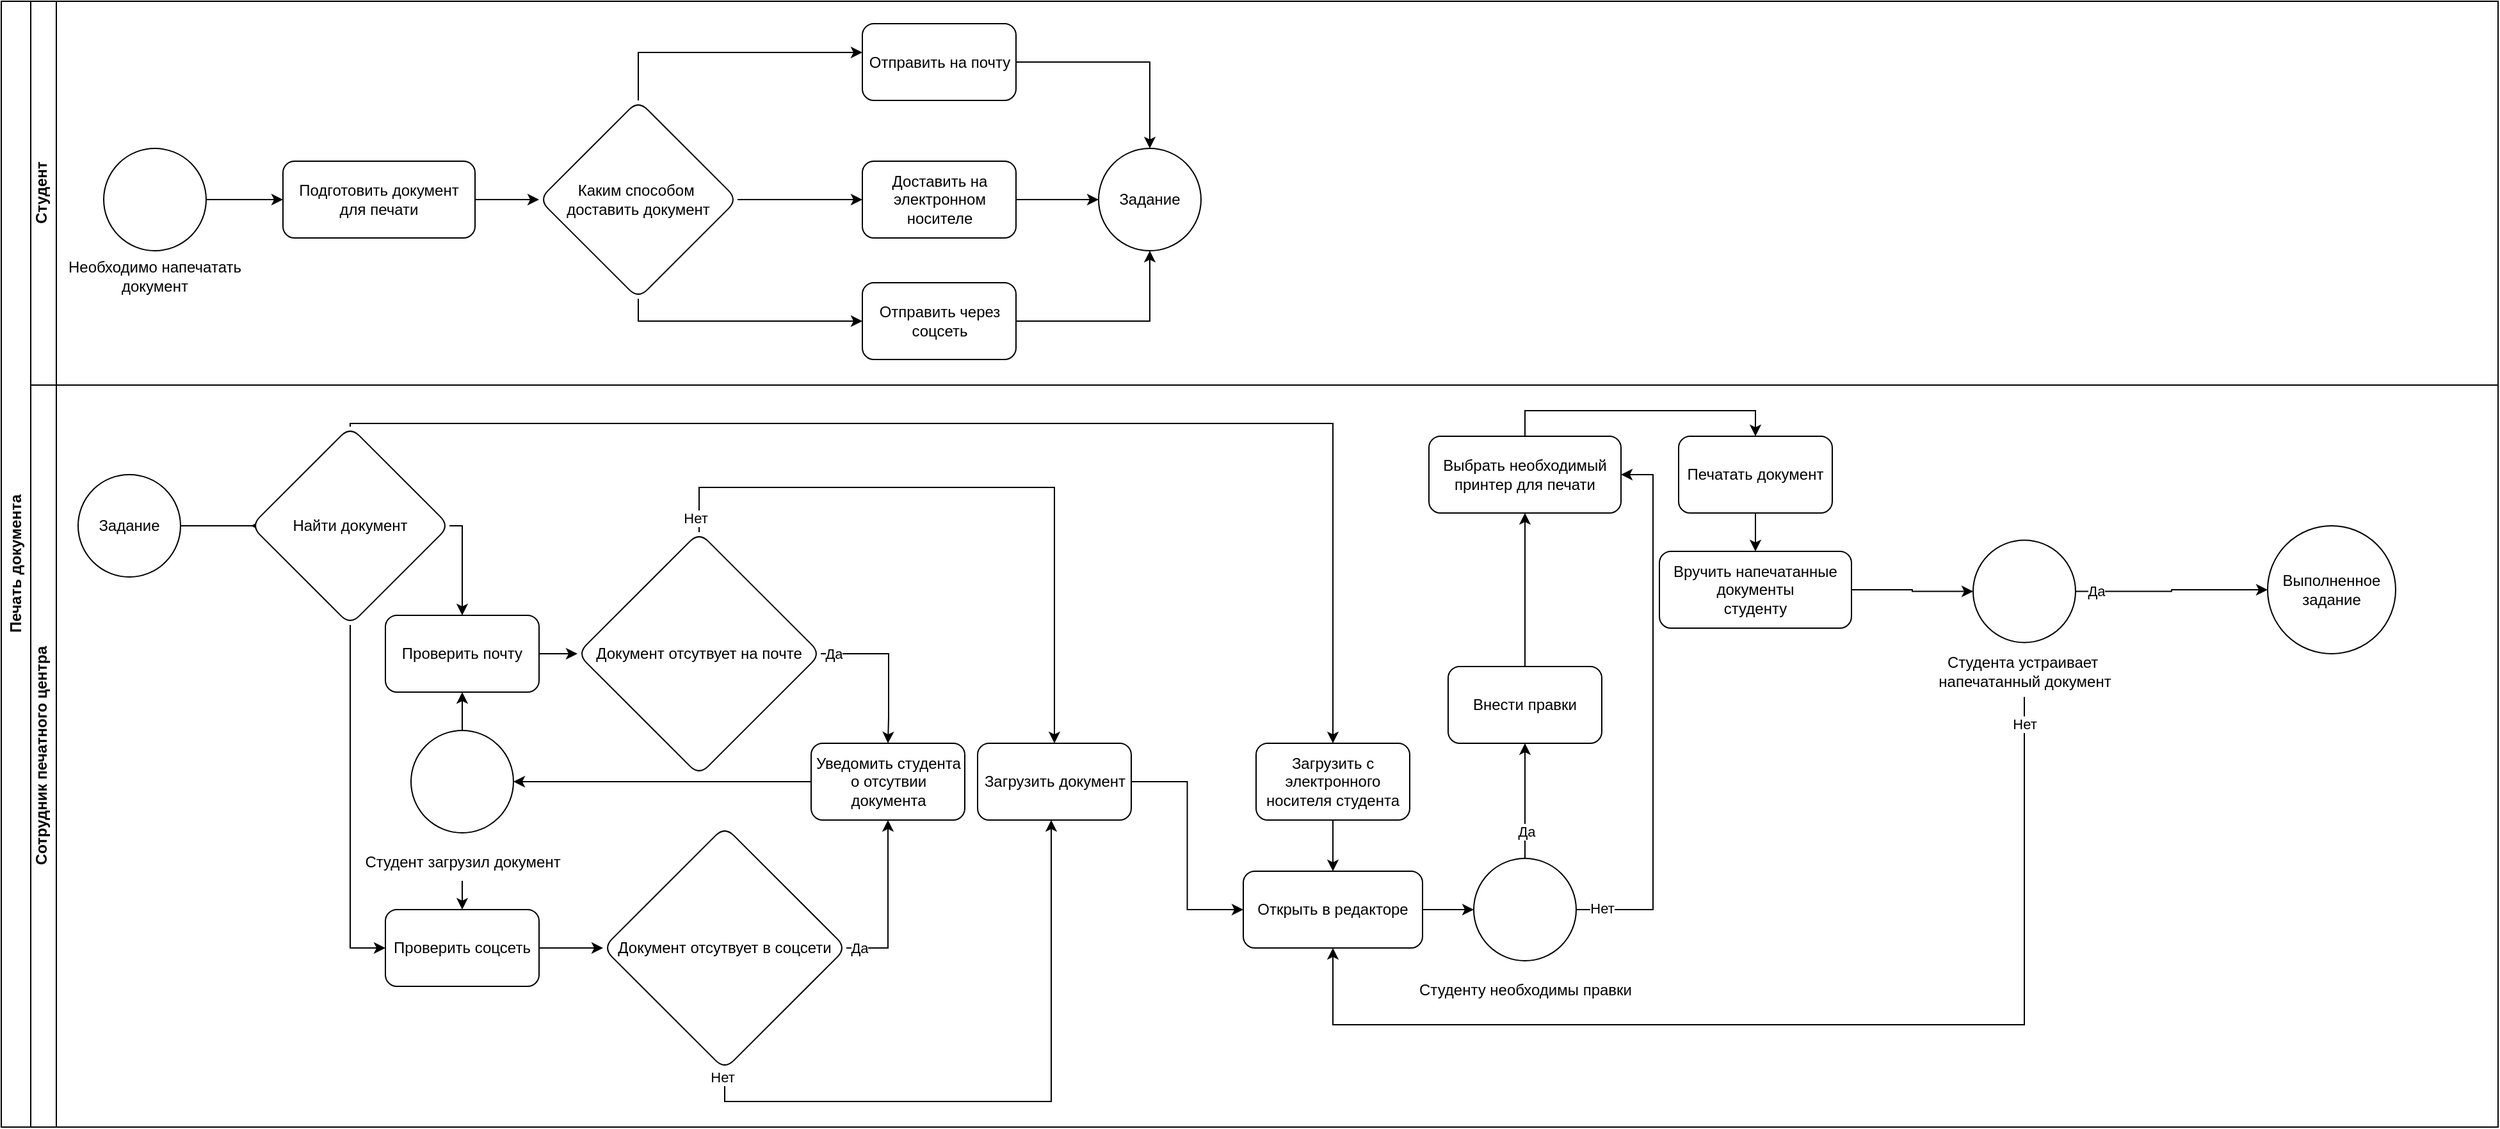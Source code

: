<mxfile version="24.2.7" type="github">
  <diagram name="Страница — 1" id="oQqpdBEjVrZ99oBrC2o0">
    <mxGraphModel dx="2796" dy="908" grid="1" gridSize="10" guides="1" tooltips="1" connect="1" arrows="1" fold="1" page="1" pageScale="1" pageWidth="827" pageHeight="1169" math="0" shadow="0">
      <root>
        <mxCell id="0" />
        <mxCell id="1" parent="0" />
        <mxCell id="pHSwpoBQZ8j3MjwGweIA-21" value="" style="edgeStyle=orthogonalEdgeStyle;rounded=0;orthogonalLoop=1;jettySize=auto;html=1;entryX=0;entryY=0.5;entryDx=0;entryDy=0;" edge="1" parent="1" source="pHSwpoBQZ8j3MjwGweIA-19" target="pHSwpoBQZ8j3MjwGweIA-22">
          <mxGeometry relative="1" as="geometry">
            <mxPoint x="210" y="870" as="targetPoint" />
            <Array as="points">
              <mxPoint x="190" y="880" />
              <mxPoint x="190" y="880" />
            </Array>
          </mxGeometry>
        </mxCell>
        <mxCell id="pHSwpoBQZ8j3MjwGweIA-19" value="Задание" style="ellipse;whiteSpace=wrap;html=1;aspect=fixed;" vertex="1" parent="1">
          <mxGeometry x="50" y="840" width="80" height="80" as="geometry" />
        </mxCell>
        <mxCell id="pHSwpoBQZ8j3MjwGweIA-26" style="edgeStyle=orthogonalEdgeStyle;rounded=0;orthogonalLoop=1;jettySize=auto;html=1;" edge="1" parent="1" source="pHSwpoBQZ8j3MjwGweIA-22" target="pHSwpoBQZ8j3MjwGweIA-25">
          <mxGeometry relative="1" as="geometry">
            <Array as="points">
              <mxPoint x="263" y="1210" />
            </Array>
          </mxGeometry>
        </mxCell>
        <mxCell id="pHSwpoBQZ8j3MjwGweIA-30" value="" style="edgeStyle=orthogonalEdgeStyle;rounded=0;orthogonalLoop=1;jettySize=auto;html=1;" edge="1" parent="1" source="pHSwpoBQZ8j3MjwGweIA-22" target="pHSwpoBQZ8j3MjwGweIA-29">
          <mxGeometry relative="1" as="geometry">
            <Array as="points">
              <mxPoint x="263" y="800" />
              <mxPoint x="1030" y="800" />
            </Array>
          </mxGeometry>
        </mxCell>
        <mxCell id="pHSwpoBQZ8j3MjwGweIA-80" style="edgeStyle=orthogonalEdgeStyle;rounded=0;orthogonalLoop=1;jettySize=auto;html=1;entryX=0.5;entryY=0;entryDx=0;entryDy=0;" edge="1" parent="1" source="pHSwpoBQZ8j3MjwGweIA-22" target="pHSwpoBQZ8j3MjwGweIA-23">
          <mxGeometry relative="1" as="geometry">
            <Array as="points">
              <mxPoint x="350" y="880" />
            </Array>
          </mxGeometry>
        </mxCell>
        <mxCell id="pHSwpoBQZ8j3MjwGweIA-22" value="Найти документ" style="rhombus;whiteSpace=wrap;html=1;rounded=1;" vertex="1" parent="1">
          <mxGeometry x="185" y="802.5" width="155" height="155" as="geometry" />
        </mxCell>
        <mxCell id="pHSwpoBQZ8j3MjwGweIA-50" value="" style="edgeStyle=orthogonalEdgeStyle;rounded=0;orthogonalLoop=1;jettySize=auto;html=1;" edge="1" parent="1" source="pHSwpoBQZ8j3MjwGweIA-23" target="pHSwpoBQZ8j3MjwGweIA-44">
          <mxGeometry relative="1" as="geometry" />
        </mxCell>
        <mxCell id="pHSwpoBQZ8j3MjwGweIA-23" value="Проверить почту" style="whiteSpace=wrap;html=1;rounded=1;" vertex="1" parent="1">
          <mxGeometry x="290" y="950" width="120" height="60" as="geometry" />
        </mxCell>
        <mxCell id="pHSwpoBQZ8j3MjwGweIA-53" value="" style="edgeStyle=orthogonalEdgeStyle;rounded=0;orthogonalLoop=1;jettySize=auto;html=1;" edge="1" parent="1" source="pHSwpoBQZ8j3MjwGweIA-25" target="pHSwpoBQZ8j3MjwGweIA-52">
          <mxGeometry relative="1" as="geometry" />
        </mxCell>
        <mxCell id="pHSwpoBQZ8j3MjwGweIA-25" value="Проверить соцсеть" style="whiteSpace=wrap;html=1;rounded=1;" vertex="1" parent="1">
          <mxGeometry x="290" y="1180" width="120" height="60" as="geometry" />
        </mxCell>
        <mxCell id="pHSwpoBQZ8j3MjwGweIA-90" value="" style="edgeStyle=orthogonalEdgeStyle;rounded=0;orthogonalLoop=1;jettySize=auto;html=1;" edge="1" parent="1" source="pHSwpoBQZ8j3MjwGweIA-29" target="pHSwpoBQZ8j3MjwGweIA-87">
          <mxGeometry relative="1" as="geometry" />
        </mxCell>
        <mxCell id="pHSwpoBQZ8j3MjwGweIA-29" value="Загрузить с электронного носителя студента" style="whiteSpace=wrap;html=1;rounded=1;" vertex="1" parent="1">
          <mxGeometry x="970" y="1050" width="120" height="60" as="geometry" />
        </mxCell>
        <mxCell id="pHSwpoBQZ8j3MjwGweIA-58" value="" style="edgeStyle=orthogonalEdgeStyle;rounded=0;orthogonalLoop=1;jettySize=auto;html=1;entryX=0.5;entryY=0;entryDx=0;entryDy=0;" edge="1" parent="1" source="pHSwpoBQZ8j3MjwGweIA-44" target="pHSwpoBQZ8j3MjwGweIA-55">
          <mxGeometry relative="1" as="geometry">
            <mxPoint x="922.5" y="875" as="targetPoint" />
            <Array as="points">
              <mxPoint x="683" y="980" />
              <mxPoint x="683" y="1030" />
            </Array>
          </mxGeometry>
        </mxCell>
        <mxCell id="pHSwpoBQZ8j3MjwGweIA-77" value="Да" style="edgeLabel;html=1;align=center;verticalAlign=middle;resizable=0;points=[];" vertex="1" connectable="0" parent="pHSwpoBQZ8j3MjwGweIA-58">
          <mxGeometry x="-0.83" relative="1" as="geometry">
            <mxPoint x="-1" as="offset" />
          </mxGeometry>
        </mxCell>
        <mxCell id="pHSwpoBQZ8j3MjwGweIA-78" style="edgeStyle=orthogonalEdgeStyle;rounded=0;orthogonalLoop=1;jettySize=auto;html=1;entryX=0.5;entryY=0;entryDx=0;entryDy=0;" edge="1" parent="1" source="pHSwpoBQZ8j3MjwGweIA-44" target="pHSwpoBQZ8j3MjwGweIA-72">
          <mxGeometry relative="1" as="geometry">
            <Array as="points">
              <mxPoint x="535" y="850" />
              <mxPoint x="813" y="850" />
            </Array>
          </mxGeometry>
        </mxCell>
        <mxCell id="pHSwpoBQZ8j3MjwGweIA-79" value="Нет" style="edgeLabel;html=1;align=center;verticalAlign=middle;resizable=0;points=[];" vertex="1" connectable="0" parent="pHSwpoBQZ8j3MjwGweIA-78">
          <mxGeometry x="-0.956" y="4" relative="1" as="geometry">
            <mxPoint x="1" as="offset" />
          </mxGeometry>
        </mxCell>
        <mxCell id="pHSwpoBQZ8j3MjwGweIA-44" value="&lt;span style=&quot;text-wrap: nowrap;&quot;&gt;Документ отсутвует на почте&lt;/span&gt;" style="rhombus;whiteSpace=wrap;html=1;rounded=1;" vertex="1" parent="1">
          <mxGeometry x="440" y="885" width="190" height="190" as="geometry" />
        </mxCell>
        <mxCell id="pHSwpoBQZ8j3MjwGweIA-56" value="" style="edgeStyle=orthogonalEdgeStyle;rounded=0;orthogonalLoop=1;jettySize=auto;html=1;entryX=0.5;entryY=1;entryDx=0;entryDy=0;" edge="1" parent="1" source="pHSwpoBQZ8j3MjwGweIA-52" target="pHSwpoBQZ8j3MjwGweIA-55">
          <mxGeometry relative="1" as="geometry">
            <mxPoint x="935" y="1010" as="targetPoint" />
            <Array as="points">
              <mxPoint x="683" y="1210" />
            </Array>
          </mxGeometry>
        </mxCell>
        <mxCell id="pHSwpoBQZ8j3MjwGweIA-76" value="Да" style="edgeLabel;html=1;align=center;verticalAlign=middle;resizable=0;points=[];" vertex="1" connectable="0" parent="pHSwpoBQZ8j3MjwGweIA-56">
          <mxGeometry x="-0.897" y="1" relative="1" as="geometry">
            <mxPoint x="3" y="1" as="offset" />
          </mxGeometry>
        </mxCell>
        <mxCell id="pHSwpoBQZ8j3MjwGweIA-73" value="" style="edgeStyle=orthogonalEdgeStyle;rounded=0;orthogonalLoop=1;jettySize=auto;html=1;" edge="1" parent="1" source="pHSwpoBQZ8j3MjwGweIA-52" target="pHSwpoBQZ8j3MjwGweIA-72">
          <mxGeometry relative="1" as="geometry">
            <Array as="points">
              <mxPoint x="555" y="1330" />
              <mxPoint x="810" y="1330" />
            </Array>
          </mxGeometry>
        </mxCell>
        <mxCell id="pHSwpoBQZ8j3MjwGweIA-86" value="Нет" style="edgeLabel;html=1;align=center;verticalAlign=middle;resizable=0;points=[];" vertex="1" connectable="0" parent="pHSwpoBQZ8j3MjwGweIA-73">
          <mxGeometry x="-0.978" y="-2" relative="1" as="geometry">
            <mxPoint as="offset" />
          </mxGeometry>
        </mxCell>
        <mxCell id="pHSwpoBQZ8j3MjwGweIA-52" value="&lt;span style=&quot;text-wrap: nowrap;&quot;&gt;Документ отсутвует в соцсети&lt;/span&gt;" style="rhombus;whiteSpace=wrap;html=1;rounded=1;" vertex="1" parent="1">
          <mxGeometry x="460" y="1115" width="190" height="190" as="geometry" />
        </mxCell>
        <mxCell id="pHSwpoBQZ8j3MjwGweIA-63" value="" style="group" vertex="1" connectable="0" parent="1">
          <mxGeometry x="260" y="1040" width="180" height="117.5" as="geometry" />
        </mxCell>
        <mxCell id="pHSwpoBQZ8j3MjwGweIA-61" value="" style="ellipse;whiteSpace=wrap;html=1;aspect=fixed;" vertex="1" parent="pHSwpoBQZ8j3MjwGweIA-63">
          <mxGeometry x="50" width="80" height="80" as="geometry" />
        </mxCell>
        <mxCell id="pHSwpoBQZ8j3MjwGweIA-62" value="Студент загрузил документ" style="text;html=1;align=center;verticalAlign=middle;resizable=0;points=[];autosize=1;strokeColor=none;fillColor=none;" vertex="1" parent="pHSwpoBQZ8j3MjwGweIA-63">
          <mxGeometry y="87.5" width="180" height="30" as="geometry" />
        </mxCell>
        <mxCell id="pHSwpoBQZ8j3MjwGweIA-89" style="edgeStyle=orthogonalEdgeStyle;rounded=0;orthogonalLoop=1;jettySize=auto;html=1;entryX=0;entryY=0.5;entryDx=0;entryDy=0;" edge="1" parent="1" source="pHSwpoBQZ8j3MjwGweIA-72" target="pHSwpoBQZ8j3MjwGweIA-87">
          <mxGeometry relative="1" as="geometry" />
        </mxCell>
        <mxCell id="pHSwpoBQZ8j3MjwGweIA-72" value="Загрузить документ" style="whiteSpace=wrap;html=1;rounded=1;" vertex="1" parent="1">
          <mxGeometry x="752.5" y="1050" width="120" height="60" as="geometry" />
        </mxCell>
        <mxCell id="pHSwpoBQZ8j3MjwGweIA-81" value="" style="edgeStyle=orthogonalEdgeStyle;rounded=0;orthogonalLoop=1;jettySize=auto;html=1;" edge="1" parent="1" source="pHSwpoBQZ8j3MjwGweIA-61" target="pHSwpoBQZ8j3MjwGweIA-23">
          <mxGeometry relative="1" as="geometry" />
        </mxCell>
        <mxCell id="pHSwpoBQZ8j3MjwGweIA-82" value="" style="edgeStyle=orthogonalEdgeStyle;rounded=0;orthogonalLoop=1;jettySize=auto;html=1;" edge="1" parent="1" source="pHSwpoBQZ8j3MjwGweIA-62" target="pHSwpoBQZ8j3MjwGweIA-25">
          <mxGeometry relative="1" as="geometry" />
        </mxCell>
        <mxCell id="pHSwpoBQZ8j3MjwGweIA-85" style="edgeStyle=orthogonalEdgeStyle;rounded=0;orthogonalLoop=1;jettySize=auto;html=1;entryX=1;entryY=0.5;entryDx=0;entryDy=0;" edge="1" parent="1" source="pHSwpoBQZ8j3MjwGweIA-55" target="pHSwpoBQZ8j3MjwGweIA-61">
          <mxGeometry relative="1" as="geometry" />
        </mxCell>
        <mxCell id="pHSwpoBQZ8j3MjwGweIA-55" value="Уведомить студента о отсутвии документа" style="whiteSpace=wrap;html=1;rounded=1;" vertex="1" parent="1">
          <mxGeometry x="622.5" y="1050" width="120" height="60" as="geometry" />
        </mxCell>
        <mxCell id="pHSwpoBQZ8j3MjwGweIA-96" style="edgeStyle=orthogonalEdgeStyle;rounded=0;orthogonalLoop=1;jettySize=auto;html=1;entryX=0;entryY=0.5;entryDx=0;entryDy=0;" edge="1" parent="1" source="pHSwpoBQZ8j3MjwGweIA-87" target="pHSwpoBQZ8j3MjwGweIA-93">
          <mxGeometry relative="1" as="geometry" />
        </mxCell>
        <mxCell id="pHSwpoBQZ8j3MjwGweIA-87" value="Открыть в редакторе" style="rounded=1;whiteSpace=wrap;html=1;" vertex="1" parent="1">
          <mxGeometry x="960" y="1150" width="140" height="60" as="geometry" />
        </mxCell>
        <mxCell id="pHSwpoBQZ8j3MjwGweIA-92" value="" style="group" vertex="1" connectable="0" parent="1">
          <mxGeometry x="1090" y="1140" width="185" height="117.5" as="geometry" />
        </mxCell>
        <mxCell id="pHSwpoBQZ8j3MjwGweIA-93" value="" style="ellipse;whiteSpace=wrap;html=1;aspect=fixed;" vertex="1" parent="pHSwpoBQZ8j3MjwGweIA-92">
          <mxGeometry x="50" width="80" height="80" as="geometry" />
        </mxCell>
        <mxCell id="pHSwpoBQZ8j3MjwGweIA-94" value="Студенту необходимы правки" style="text;html=1;align=center;verticalAlign=middle;resizable=0;points=[];autosize=1;strokeColor=none;fillColor=none;" vertex="1" parent="pHSwpoBQZ8j3MjwGweIA-92">
          <mxGeometry x="-5" y="87.5" width="190" height="30" as="geometry" />
        </mxCell>
        <mxCell id="pHSwpoBQZ8j3MjwGweIA-106" style="edgeStyle=orthogonalEdgeStyle;rounded=0;orthogonalLoop=1;jettySize=auto;html=1;" edge="1" parent="1" source="pHSwpoBQZ8j3MjwGweIA-99" target="pHSwpoBQZ8j3MjwGweIA-103">
          <mxGeometry relative="1" as="geometry" />
        </mxCell>
        <mxCell id="pHSwpoBQZ8j3MjwGweIA-99" value="Внести правки" style="rounded=1;whiteSpace=wrap;html=1;" vertex="1" parent="1">
          <mxGeometry x="1120" y="990" width="120" height="60" as="geometry" />
        </mxCell>
        <mxCell id="pHSwpoBQZ8j3MjwGweIA-100" value="" style="edgeStyle=orthogonalEdgeStyle;rounded=0;orthogonalLoop=1;jettySize=auto;html=1;" edge="1" parent="1" source="pHSwpoBQZ8j3MjwGweIA-93" target="pHSwpoBQZ8j3MjwGweIA-99">
          <mxGeometry relative="1" as="geometry" />
        </mxCell>
        <mxCell id="pHSwpoBQZ8j3MjwGweIA-107" value="Да" style="edgeLabel;html=1;align=center;verticalAlign=middle;resizable=0;points=[];" vertex="1" connectable="0" parent="pHSwpoBQZ8j3MjwGweIA-100">
          <mxGeometry x="-0.533" y="-1" relative="1" as="geometry">
            <mxPoint as="offset" />
          </mxGeometry>
        </mxCell>
        <mxCell id="pHSwpoBQZ8j3MjwGweIA-104" value="" style="edgeStyle=orthogonalEdgeStyle;rounded=0;orthogonalLoop=1;jettySize=auto;html=1;" edge="1" parent="1" source="pHSwpoBQZ8j3MjwGweIA-93" target="pHSwpoBQZ8j3MjwGweIA-103">
          <mxGeometry relative="1" as="geometry">
            <Array as="points">
              <mxPoint x="1280" y="1180" />
              <mxPoint x="1280" y="840" />
            </Array>
          </mxGeometry>
        </mxCell>
        <mxCell id="pHSwpoBQZ8j3MjwGweIA-108" value="Нет" style="edgeLabel;html=1;align=center;verticalAlign=middle;resizable=0;points=[];" vertex="1" connectable="0" parent="pHSwpoBQZ8j3MjwGweIA-104">
          <mxGeometry x="-0.507" y="-4" relative="1" as="geometry">
            <mxPoint x="-44" y="44" as="offset" />
          </mxGeometry>
        </mxCell>
        <mxCell id="pHSwpoBQZ8j3MjwGweIA-117" value="Сотрудник печатного центра" style="swimlane;horizontal=0;whiteSpace=wrap;html=1;" vertex="1" parent="1">
          <mxGeometry x="10" y="770" width="1930" height="580" as="geometry" />
        </mxCell>
        <mxCell id="pHSwpoBQZ8j3MjwGweIA-119" value="Студент" style="swimlane;horizontal=0;whiteSpace=wrap;html=1;" vertex="1" parent="1">
          <mxGeometry x="10" y="470" width="1930" height="300" as="geometry" />
        </mxCell>
        <mxCell id="pHSwpoBQZ8j3MjwGweIA-120" value="Печать документа" style="swimlane;horizontal=0;whiteSpace=wrap;html=1;" vertex="1" parent="1">
          <mxGeometry x="-10" y="470" width="1950" height="880" as="geometry" />
        </mxCell>
        <mxCell id="pHSwpoBQZ8j3MjwGweIA-125" value="" style="edgeStyle=orthogonalEdgeStyle;rounded=0;orthogonalLoop=1;jettySize=auto;html=1;" edge="1" parent="pHSwpoBQZ8j3MjwGweIA-120" source="pHSwpoBQZ8j3MjwGweIA-111" target="pHSwpoBQZ8j3MjwGweIA-122">
          <mxGeometry relative="1" as="geometry" />
        </mxCell>
        <mxCell id="pHSwpoBQZ8j3MjwGweIA-111" value="Вручить напечатанные документы&lt;br&gt;студенту" style="rounded=1;whiteSpace=wrap;html=1;" vertex="1" parent="pHSwpoBQZ8j3MjwGweIA-120">
          <mxGeometry x="1295" y="430" width="150" height="60" as="geometry" />
        </mxCell>
        <mxCell id="pHSwpoBQZ8j3MjwGweIA-113" value="Выполненное задание" style="ellipse;whiteSpace=wrap;html=1;rounded=1;" vertex="1" parent="pHSwpoBQZ8j3MjwGweIA-120">
          <mxGeometry x="1770" y="410" width="100" height="100" as="geometry" />
        </mxCell>
        <mxCell id="pHSwpoBQZ8j3MjwGweIA-121" value="" style="group" vertex="1" connectable="0" parent="pHSwpoBQZ8j3MjwGweIA-120">
          <mxGeometry x="1490" y="421.25" width="230" height="122.5" as="geometry" />
        </mxCell>
        <mxCell id="pHSwpoBQZ8j3MjwGweIA-122" value="" style="ellipse;whiteSpace=wrap;html=1;aspect=fixed;" vertex="1" parent="pHSwpoBQZ8j3MjwGweIA-121">
          <mxGeometry x="50" width="80" height="80" as="geometry" />
        </mxCell>
        <mxCell id="pHSwpoBQZ8j3MjwGweIA-123" value="Студента устраивает&amp;nbsp;&lt;div&gt;напечатанный документ&lt;/div&gt;" style="text;html=1;align=center;verticalAlign=middle;resizable=0;points=[];autosize=1;strokeColor=none;fillColor=none;" vertex="1" parent="pHSwpoBQZ8j3MjwGweIA-121">
          <mxGeometry x="10" y="82.5" width="160" height="40" as="geometry" />
        </mxCell>
        <mxCell id="pHSwpoBQZ8j3MjwGweIA-103" value="Выбрать необходимый принтер для печати" style="rounded=1;whiteSpace=wrap;html=1;direction=south;" vertex="1" parent="pHSwpoBQZ8j3MjwGweIA-120">
          <mxGeometry x="1115" y="340" width="150" height="60" as="geometry" />
        </mxCell>
        <mxCell id="pHSwpoBQZ8j3MjwGweIA-109" value="Печатать документ" style="rounded=1;whiteSpace=wrap;html=1;" vertex="1" parent="pHSwpoBQZ8j3MjwGweIA-120">
          <mxGeometry x="1310" y="340" width="120" height="60" as="geometry" />
        </mxCell>
        <mxCell id="pHSwpoBQZ8j3MjwGweIA-110" value="" style="edgeStyle=orthogonalEdgeStyle;rounded=0;orthogonalLoop=1;jettySize=auto;html=1;" edge="1" parent="pHSwpoBQZ8j3MjwGweIA-120" source="pHSwpoBQZ8j3MjwGweIA-103" target="pHSwpoBQZ8j3MjwGweIA-109">
          <mxGeometry relative="1" as="geometry">
            <Array as="points">
              <mxPoint x="1190" y="320" />
              <mxPoint x="1370" y="320" />
            </Array>
          </mxGeometry>
        </mxCell>
        <mxCell id="pHSwpoBQZ8j3MjwGweIA-112" value="" style="edgeStyle=orthogonalEdgeStyle;rounded=0;orthogonalLoop=1;jettySize=auto;html=1;" edge="1" parent="pHSwpoBQZ8j3MjwGweIA-120" source="pHSwpoBQZ8j3MjwGweIA-109" target="pHSwpoBQZ8j3MjwGweIA-111">
          <mxGeometry relative="1" as="geometry" />
        </mxCell>
        <mxCell id="pHSwpoBQZ8j3MjwGweIA-127" style="edgeStyle=orthogonalEdgeStyle;rounded=0;orthogonalLoop=1;jettySize=auto;html=1;" edge="1" parent="pHSwpoBQZ8j3MjwGweIA-120" source="pHSwpoBQZ8j3MjwGweIA-122" target="pHSwpoBQZ8j3MjwGweIA-113">
          <mxGeometry relative="1" as="geometry" />
        </mxCell>
        <mxCell id="pHSwpoBQZ8j3MjwGweIA-128" value="Да" style="edgeLabel;html=1;align=center;verticalAlign=middle;resizable=0;points=[];" vertex="1" connectable="0" parent="pHSwpoBQZ8j3MjwGweIA-127">
          <mxGeometry x="-0.468" y="-6" relative="1" as="geometry">
            <mxPoint x="-24" y="-7" as="offset" />
          </mxGeometry>
        </mxCell>
        <mxCell id="pHSwpoBQZ8j3MjwGweIA-4" value="" style="edgeStyle=orthogonalEdgeStyle;rounded=0;orthogonalLoop=1;jettySize=auto;html=1;" edge="1" parent="pHSwpoBQZ8j3MjwGweIA-120" source="pHSwpoBQZ8j3MjwGweIA-1" target="pHSwpoBQZ8j3MjwGweIA-3">
          <mxGeometry relative="1" as="geometry" />
        </mxCell>
        <mxCell id="pHSwpoBQZ8j3MjwGweIA-1" value="" style="ellipse;whiteSpace=wrap;html=1;aspect=fixed;" vertex="1" parent="pHSwpoBQZ8j3MjwGweIA-120">
          <mxGeometry x="80" y="115" width="80" height="80" as="geometry" />
        </mxCell>
        <mxCell id="pHSwpoBQZ8j3MjwGweIA-6" value="" style="edgeStyle=orthogonalEdgeStyle;rounded=0;orthogonalLoop=1;jettySize=auto;html=1;" edge="1" parent="pHSwpoBQZ8j3MjwGweIA-120" source="pHSwpoBQZ8j3MjwGweIA-3" target="pHSwpoBQZ8j3MjwGweIA-5">
          <mxGeometry relative="1" as="geometry" />
        </mxCell>
        <mxCell id="pHSwpoBQZ8j3MjwGweIA-3" value="Подготовить документ для печати" style="rounded=1;whiteSpace=wrap;html=1;" vertex="1" parent="pHSwpoBQZ8j3MjwGweIA-120">
          <mxGeometry x="220" y="125" width="150" height="60" as="geometry" />
        </mxCell>
        <mxCell id="pHSwpoBQZ8j3MjwGweIA-8" value="" style="edgeStyle=orthogonalEdgeStyle;rounded=0;orthogonalLoop=1;jettySize=auto;html=1;" edge="1" parent="pHSwpoBQZ8j3MjwGweIA-120" source="pHSwpoBQZ8j3MjwGweIA-5" target="pHSwpoBQZ8j3MjwGweIA-7">
          <mxGeometry relative="1" as="geometry">
            <Array as="points">
              <mxPoint x="498" y="40" />
            </Array>
          </mxGeometry>
        </mxCell>
        <mxCell id="pHSwpoBQZ8j3MjwGweIA-10" value="" style="edgeStyle=orthogonalEdgeStyle;rounded=0;orthogonalLoop=1;jettySize=auto;html=1;" edge="1" parent="pHSwpoBQZ8j3MjwGweIA-120" source="pHSwpoBQZ8j3MjwGweIA-5" target="pHSwpoBQZ8j3MjwGweIA-9">
          <mxGeometry relative="1" as="geometry">
            <Array as="points">
              <mxPoint x="498" y="250" />
            </Array>
          </mxGeometry>
        </mxCell>
        <mxCell id="pHSwpoBQZ8j3MjwGweIA-12" value="" style="edgeStyle=orthogonalEdgeStyle;rounded=0;orthogonalLoop=1;jettySize=auto;html=1;" edge="1" parent="pHSwpoBQZ8j3MjwGweIA-120" source="pHSwpoBQZ8j3MjwGweIA-5" target="pHSwpoBQZ8j3MjwGweIA-11">
          <mxGeometry relative="1" as="geometry" />
        </mxCell>
        <mxCell id="pHSwpoBQZ8j3MjwGweIA-5" value="Каким способом&amp;nbsp;&lt;div&gt;доставить документ&lt;/div&gt;" style="rhombus;whiteSpace=wrap;html=1;rounded=1;" vertex="1" parent="pHSwpoBQZ8j3MjwGweIA-120">
          <mxGeometry x="420" y="77.5" width="155" height="155" as="geometry" />
        </mxCell>
        <mxCell id="pHSwpoBQZ8j3MjwGweIA-14" style="edgeStyle=orthogonalEdgeStyle;rounded=0;orthogonalLoop=1;jettySize=auto;html=1;" edge="1" parent="pHSwpoBQZ8j3MjwGweIA-120" source="pHSwpoBQZ8j3MjwGweIA-7" target="pHSwpoBQZ8j3MjwGweIA-17">
          <mxGeometry relative="1" as="geometry">
            <mxPoint x="957.5" y="77.5" as="targetPoint" />
          </mxGeometry>
        </mxCell>
        <mxCell id="pHSwpoBQZ8j3MjwGweIA-7" value="Отправить на почту" style="whiteSpace=wrap;html=1;rounded=1;" vertex="1" parent="pHSwpoBQZ8j3MjwGweIA-120">
          <mxGeometry x="672.5" y="17.5" width="120" height="60" as="geometry" />
        </mxCell>
        <mxCell id="pHSwpoBQZ8j3MjwGweIA-115" style="edgeStyle=orthogonalEdgeStyle;rounded=0;orthogonalLoop=1;jettySize=auto;html=1;entryX=0.5;entryY=1;entryDx=0;entryDy=0;" edge="1" parent="pHSwpoBQZ8j3MjwGweIA-120" source="pHSwpoBQZ8j3MjwGweIA-9" target="pHSwpoBQZ8j3MjwGweIA-17">
          <mxGeometry relative="1" as="geometry" />
        </mxCell>
        <mxCell id="pHSwpoBQZ8j3MjwGweIA-9" value="Отправить через соцсеть" style="whiteSpace=wrap;html=1;rounded=1;" vertex="1" parent="pHSwpoBQZ8j3MjwGweIA-120">
          <mxGeometry x="672.5" y="220" width="120" height="60" as="geometry" />
        </mxCell>
        <mxCell id="pHSwpoBQZ8j3MjwGweIA-15" style="edgeStyle=orthogonalEdgeStyle;rounded=0;orthogonalLoop=1;jettySize=auto;html=1;entryX=0;entryY=0.5;entryDx=0;entryDy=0;" edge="1" parent="pHSwpoBQZ8j3MjwGweIA-120" source="pHSwpoBQZ8j3MjwGweIA-11" target="pHSwpoBQZ8j3MjwGweIA-17">
          <mxGeometry relative="1" as="geometry">
            <mxPoint x="880" y="155" as="targetPoint" />
          </mxGeometry>
        </mxCell>
        <mxCell id="pHSwpoBQZ8j3MjwGweIA-11" value="Доставить на электронном носителе" style="whiteSpace=wrap;html=1;rounded=1;" vertex="1" parent="pHSwpoBQZ8j3MjwGweIA-120">
          <mxGeometry x="672.5" y="125" width="120" height="60" as="geometry" />
        </mxCell>
        <mxCell id="pHSwpoBQZ8j3MjwGweIA-17" value="Задание" style="ellipse;whiteSpace=wrap;html=1;rounded=1;" vertex="1" parent="pHSwpoBQZ8j3MjwGweIA-120">
          <mxGeometry x="857" y="115" width="80" height="80" as="geometry" />
        </mxCell>
        <mxCell id="pHSwpoBQZ8j3MjwGweIA-2" value="Необходимо напечатать документ" style="text;html=1;align=center;verticalAlign=middle;whiteSpace=wrap;rounded=0;" vertex="1" parent="pHSwpoBQZ8j3MjwGweIA-120">
          <mxGeometry x="40" y="200" width="160" height="30" as="geometry" />
        </mxCell>
        <mxCell id="pHSwpoBQZ8j3MjwGweIA-129" style="edgeStyle=orthogonalEdgeStyle;rounded=0;orthogonalLoop=1;jettySize=auto;html=1;entryX=0.5;entryY=1;entryDx=0;entryDy=0;" edge="1" parent="1" source="pHSwpoBQZ8j3MjwGweIA-123" target="pHSwpoBQZ8j3MjwGweIA-87">
          <mxGeometry relative="1" as="geometry">
            <Array as="points">
              <mxPoint x="1570" y="1270" />
              <mxPoint x="1030" y="1270" />
            </Array>
          </mxGeometry>
        </mxCell>
        <mxCell id="pHSwpoBQZ8j3MjwGweIA-130" value="Нет" style="edgeLabel;html=1;align=center;verticalAlign=middle;resizable=0;points=[];" vertex="1" connectable="0" parent="pHSwpoBQZ8j3MjwGweIA-129">
          <mxGeometry x="-0.911" y="-1" relative="1" as="geometry">
            <mxPoint x="1" y="-17" as="offset" />
          </mxGeometry>
        </mxCell>
      </root>
    </mxGraphModel>
  </diagram>
</mxfile>
